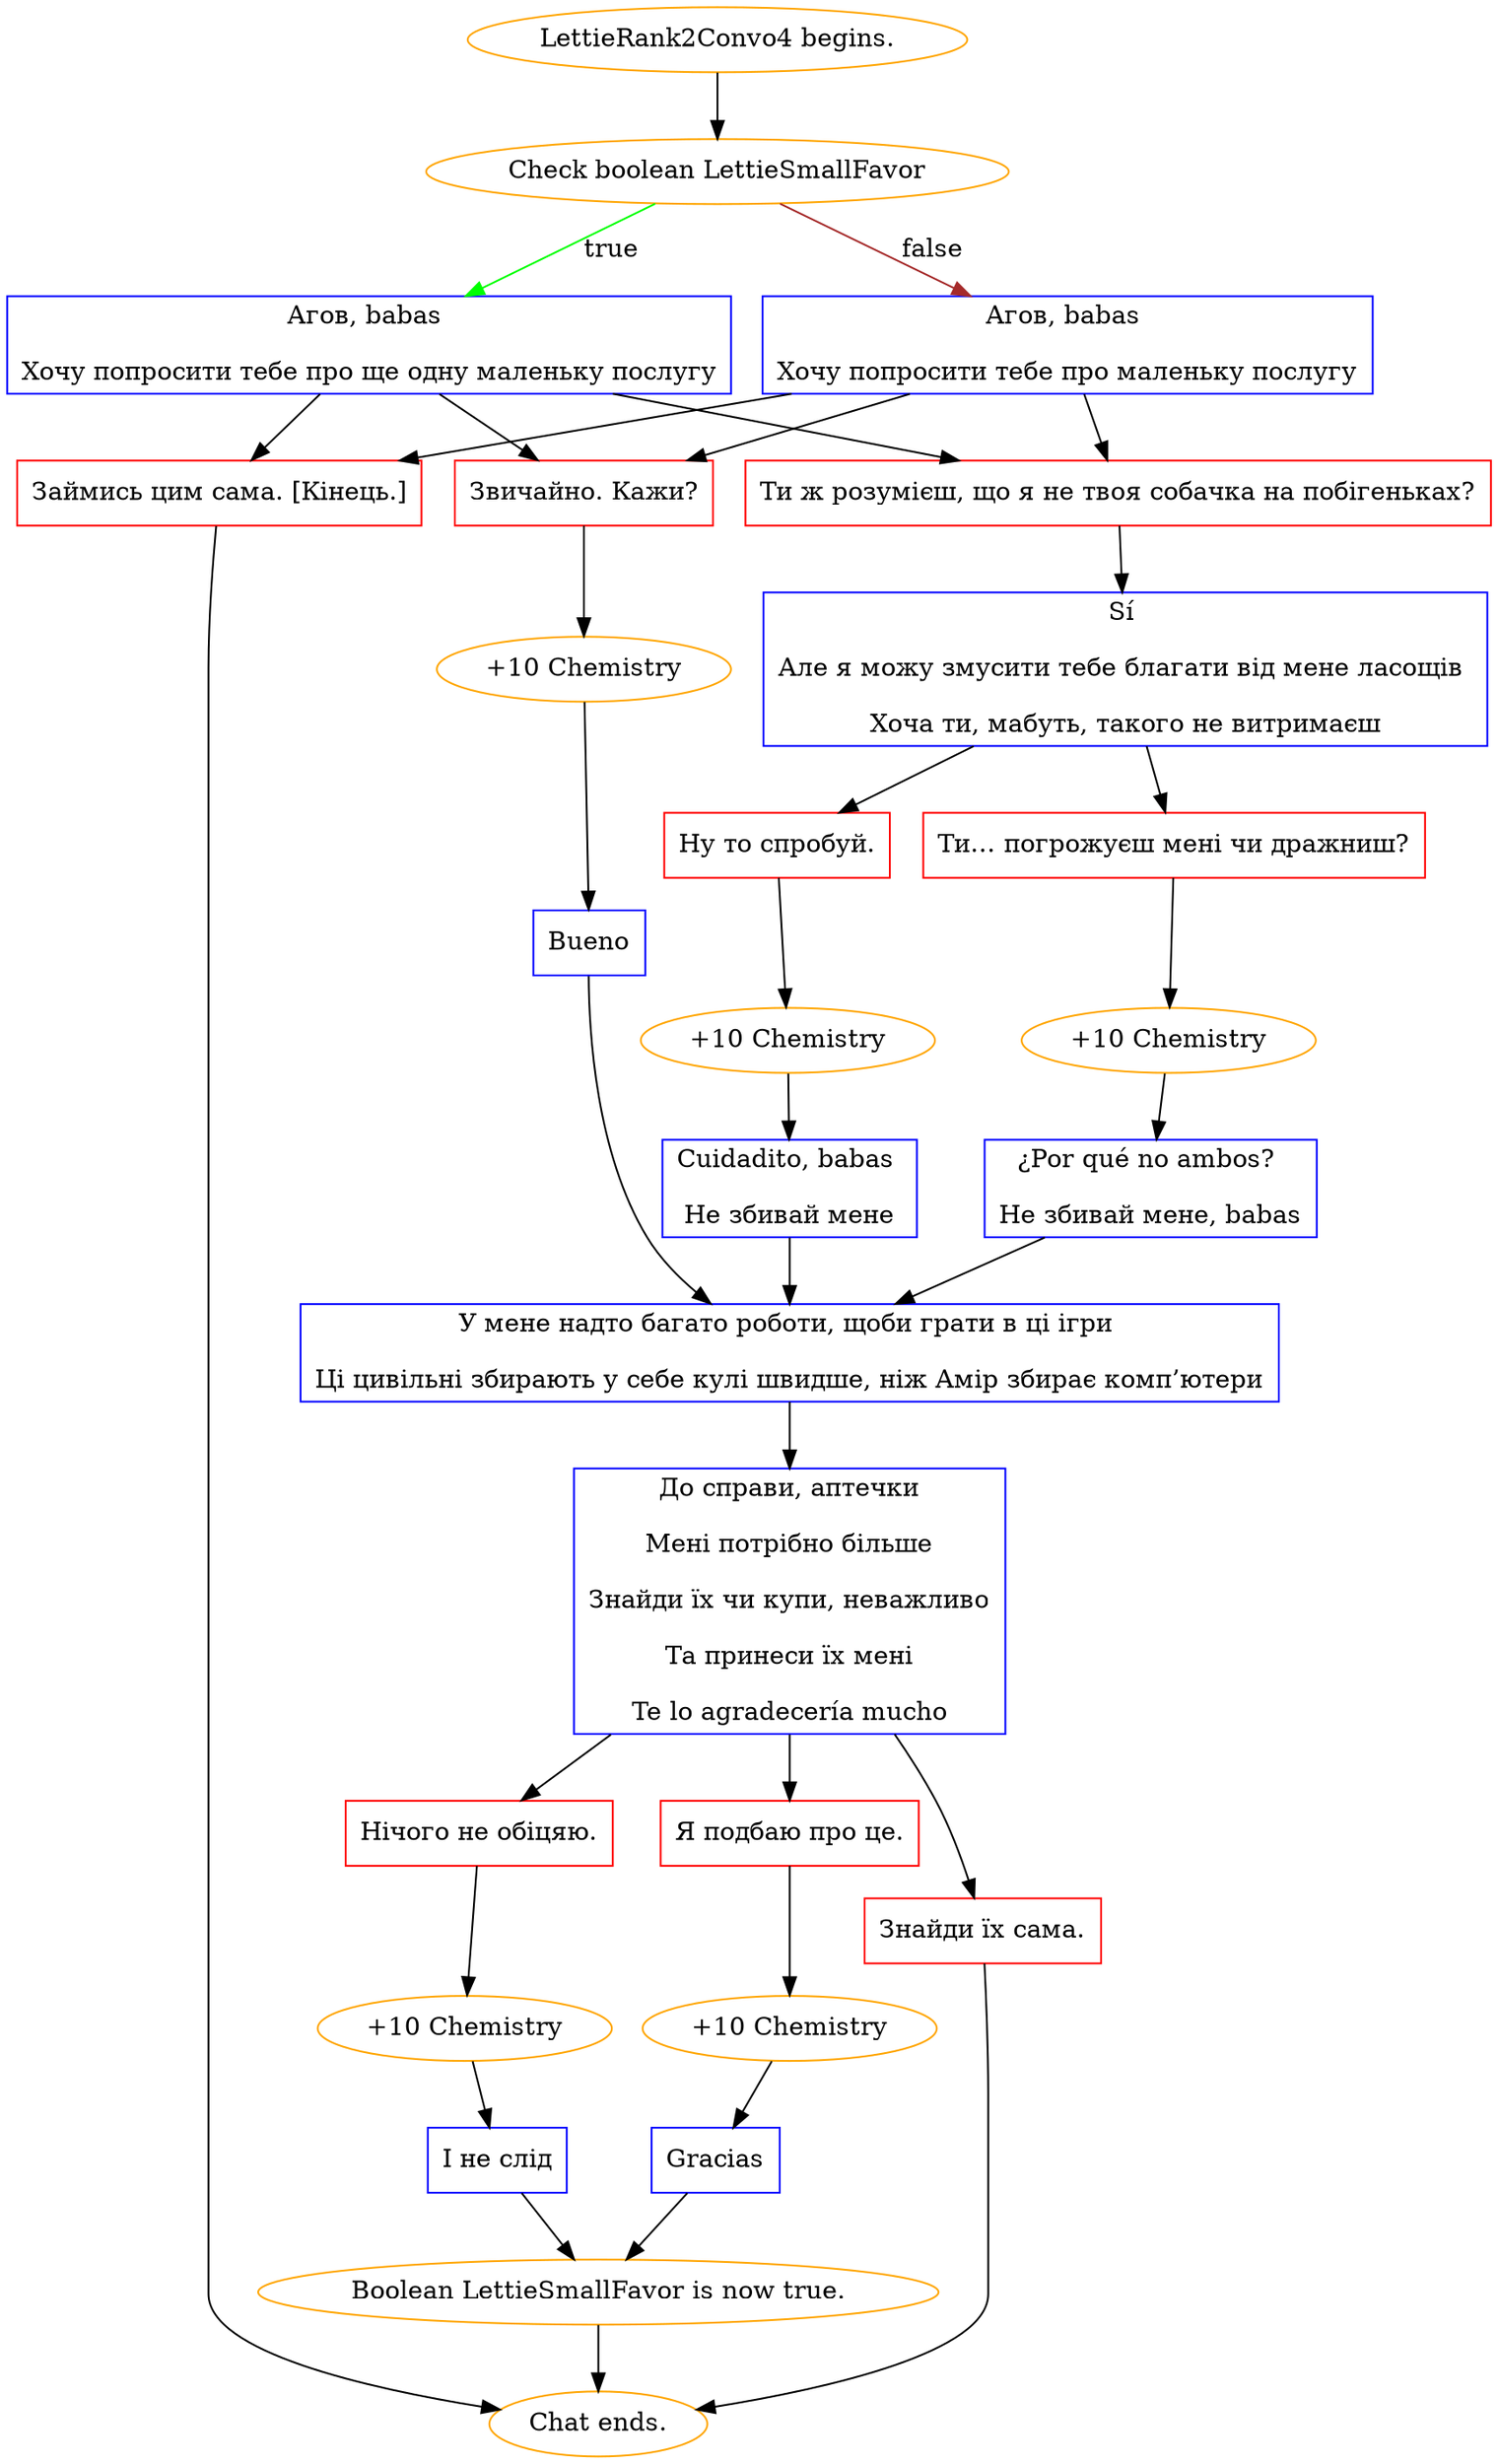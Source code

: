 digraph {
	"LettieRank2Convo4 begins." [color=orange];
		"LettieRank2Convo4 begins." -> j3863215240;
	j3863215240 [label="Check boolean LettieSmallFavor",color=orange];
		j3863215240 -> j571130585 [label=true,color=green];
		j3863215240 -> j2566431272 [label=false,color=brown];
	j571130585 [label="Агов, babas 
Хочу попросити тебе про ще одну маленьку послугу",shape=box,color=blue];
		j571130585 -> j4128315041;
		j571130585 -> j595743975;
		j571130585 -> j3479905276;
	j2566431272 [label="Агов, babas 
Хочу попросити тебе про маленьку послугу",shape=box,color=blue];
		j2566431272 -> j3479905276;
		j2566431272 -> j595743975;
		j2566431272 -> j4128315041;
	j4128315041 [label="Звичайно. Кажи?",shape=box,color=red];
		j4128315041 -> j3231680418;
	j595743975 [label="Ти ж розумієш, що я не твоя собачка на побігеньках?",shape=box,color=red];
		j595743975 -> j563992663;
	j3479905276 [label="Займись цим сама. [Кінець.]",shape=box,color=red];
		j3479905276 -> "Chat ends.";
	j3231680418 [label="+10 Chemistry",color=orange];
		j3231680418 -> j348307954;
	j563992663 [label="Sí 
Але я можу змусити тебе благати від мене ласощів 
Хоча ти, мабуть, такого не витримаєш",shape=box,color=blue];
		j563992663 -> j1844246495;
		j563992663 -> j1159437557;
	"Chat ends." [color=orange];
	j348307954 [label="Bueno",shape=box,color=blue];
		j348307954 -> j3680960460;
	j1844246495 [label="Ти… погрожуєш мені чи дражниш?",shape=box,color=red];
		j1844246495 -> j730631449;
	j1159437557 [label="Ну то спробуй.",shape=box,color=red];
		j1159437557 -> j301707716;
	j3680960460 [label="У мене надто багато роботи, щоби грати в ці ігри 
Ці цивільні збирають у себе кулі швидше, ніж Амір збирає комп’ютери",shape=box,color=blue];
		j3680960460 -> j1897085000;
	j730631449 [label="+10 Chemistry",color=orange];
		j730631449 -> j4119873469;
	j301707716 [label="+10 Chemistry",color=orange];
		j301707716 -> j452623973;
	j1897085000 [label="До справи, аптечки
Мені потрібно більше
Знайди їх чи купи, неважливо
Та принеси їх мені
Te lo agradecería mucho",shape=box,color=blue];
		j1897085000 -> j3664637144;
		j1897085000 -> j2405708796;
		j1897085000 -> j148878769;
	j4119873469 [label="¿Por qué no ambos? 
Не збивай мене, babas",shape=box,color=blue];
		j4119873469 -> j3680960460;
	j452623973 [label="Cuidadito, babas 
Не збивай мене",shape=box,color=blue];
		j452623973 -> j3680960460;
	j3664637144 [label="Я подбаю про це.",shape=box,color=red];
		j3664637144 -> j1781458524;
	j2405708796 [label="Нічого не обіцяю.",shape=box,color=red];
		j2405708796 -> j3939495537;
	j148878769 [label="Знайди їх сама.",shape=box,color=red];
		j148878769 -> "Chat ends.";
	j1781458524 [label="+10 Chemistry",color=orange];
		j1781458524 -> j1997227581;
	j3939495537 [label="+10 Chemistry",color=orange];
		j3939495537 -> j978400931;
	j1997227581 [label="Gracias",shape=box,color=blue];
		j1997227581 -> j2570747018;
	j978400931 [label="І не слід",shape=box,color=blue];
		j978400931 -> j2570747018;
	j2570747018 [label="Boolean LettieSmallFavor is now true.",color=orange];
		j2570747018 -> "Chat ends.";
}